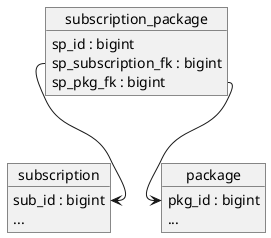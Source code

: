 @startuml

object subscription {
    sub_id : bigint
    ...
}

object subscription_package {
    sp_id : bigint
    sp_subscription_fk : bigint
    sp_pkg_fk : bigint
}

object package {
    pkg_id : bigint
    ...
}

subscription_package::sp_subscription_fk --> subscription::sub_id
subscription_package::sp_pkg_fk --> package::pkg_id

@enduml
